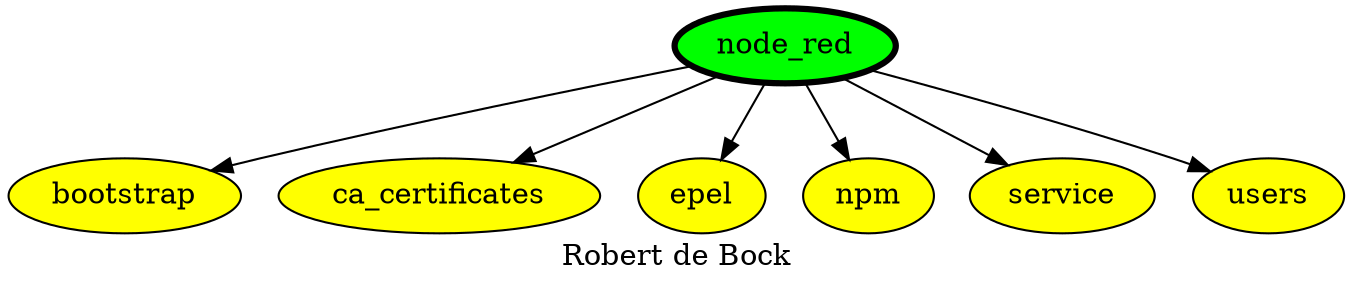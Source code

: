 digraph G {
  seprank = 3
  ratio = auto
  label = "Robert de Bock" ;
  overlap=false
  {
    node_red [fillcolor=green style=filled penwidth=3]
    bootstrap [fillcolor=yellow style=filled]
    ca_certificates [fillcolor=yellow style=filled]
    epel [fillcolor=yellow style=filled]
    npm [fillcolor=yellow style=filled]
    service [fillcolor=yellow style=filled]
    users [fillcolor=yellow style=filled]
  }
  node_red -> bootstrap
  node_red -> ca_certificates
  node_red -> epel
  node_red -> npm
  node_red -> service
  node_red -> users
}
